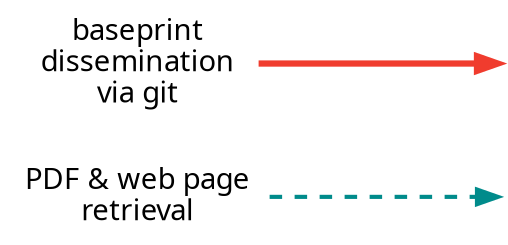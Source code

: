 digraph G {
  rankdir="LR"
  node [fontname="sans-serif", shape=none, width=1.6]

  NULL2 [label="", width=0]
  NULL1 [label="", width=0]

  BASEPRINT [label="baseprint\ndissemination\nvia git"]
  HTMLPDF [label="PDF & web page\nretrieval"]

  edge [penwidth=3, color="#f03c2e", minlen=3]

  BASEPRINT-> NULL1

  edge [style=dashed, penwidth=2, color="darkcyan"]

  HTMLPDF -> NULL2
}
